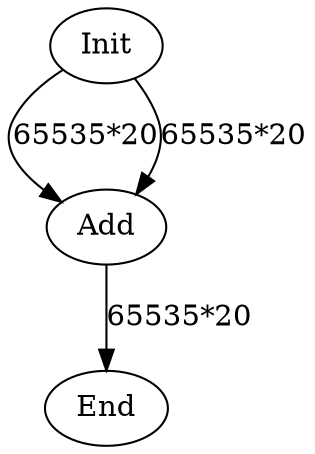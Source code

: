 digraph G {
Init[label="Init"];
Add0[label="Add"];
End[label="End"];
Init -> Add0[label="65535*20"];
Init -> Add0[label="65535*20"];
Add0 -> End[label="65535*20"];
}